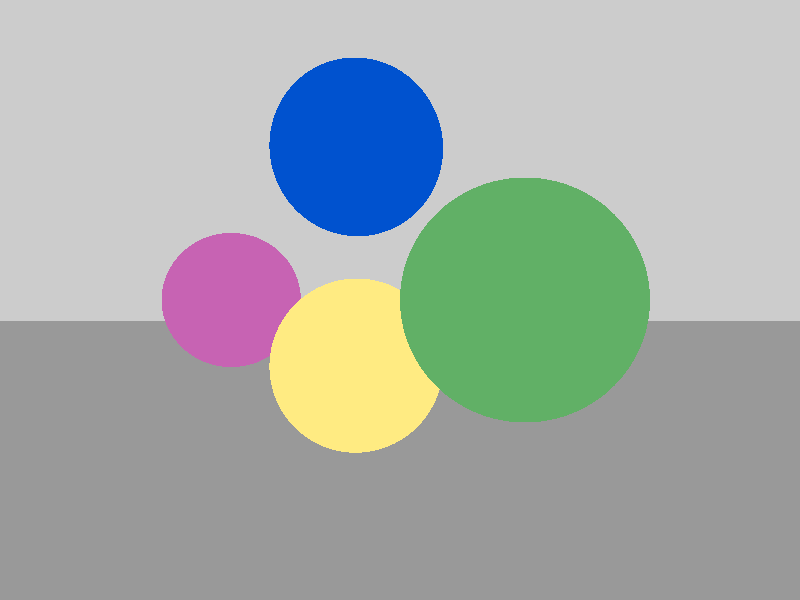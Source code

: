 //csc 473 simple reflect - sphere reflective

camera {
  location  <0, 0, 14>
  up        <0,  1,  0>
  right     <1.33333, 0,  0>
  look_at   <0, 0, 0>
}

light_source {<0, 100, 50> color rgb <1.5, 1.5, 1.5>}

sphere { <-2, 0, 4>, 2
  pigment { color rgb <0.38, 0.69, 0.40>}
  finish {ambient 0.4 diffuse 0.8 reflection 0.5}
}

sphere { <1, -1.5, 0>, 2
  pigment { color rgb <1.0, 0.92, 0.51>}
  finish {ambient 0.4 diffuse 0.8 reflection 0.8}
}

sphere { <1, 3.5, 0>, 2
  pigment { color rgb <0.0, 0.32, 0.81>}
  finish {ambient 0.4 diffuse 0.8 reflection 0.8}
}

sphere { <5, 0, -4>, 2
  pigment { color rgb <0.78, 0.39, 0.70>}
  finish {ambient 0.4 diffuse 0.8 reflection 0.5}
}


// Floor
plane {<0, 1, 0>, -4
  pigment {color rgb <0.6, 0.6, 0.6>}
  finish {ambient 0.4 diffuse 1.0}
}

// Background
plane {<0, 0, 1>, -100
  pigment {color rgb <0.8, 0.8, 0.8>}
  finish {ambient 0.2 diffuse 0.4}
}
